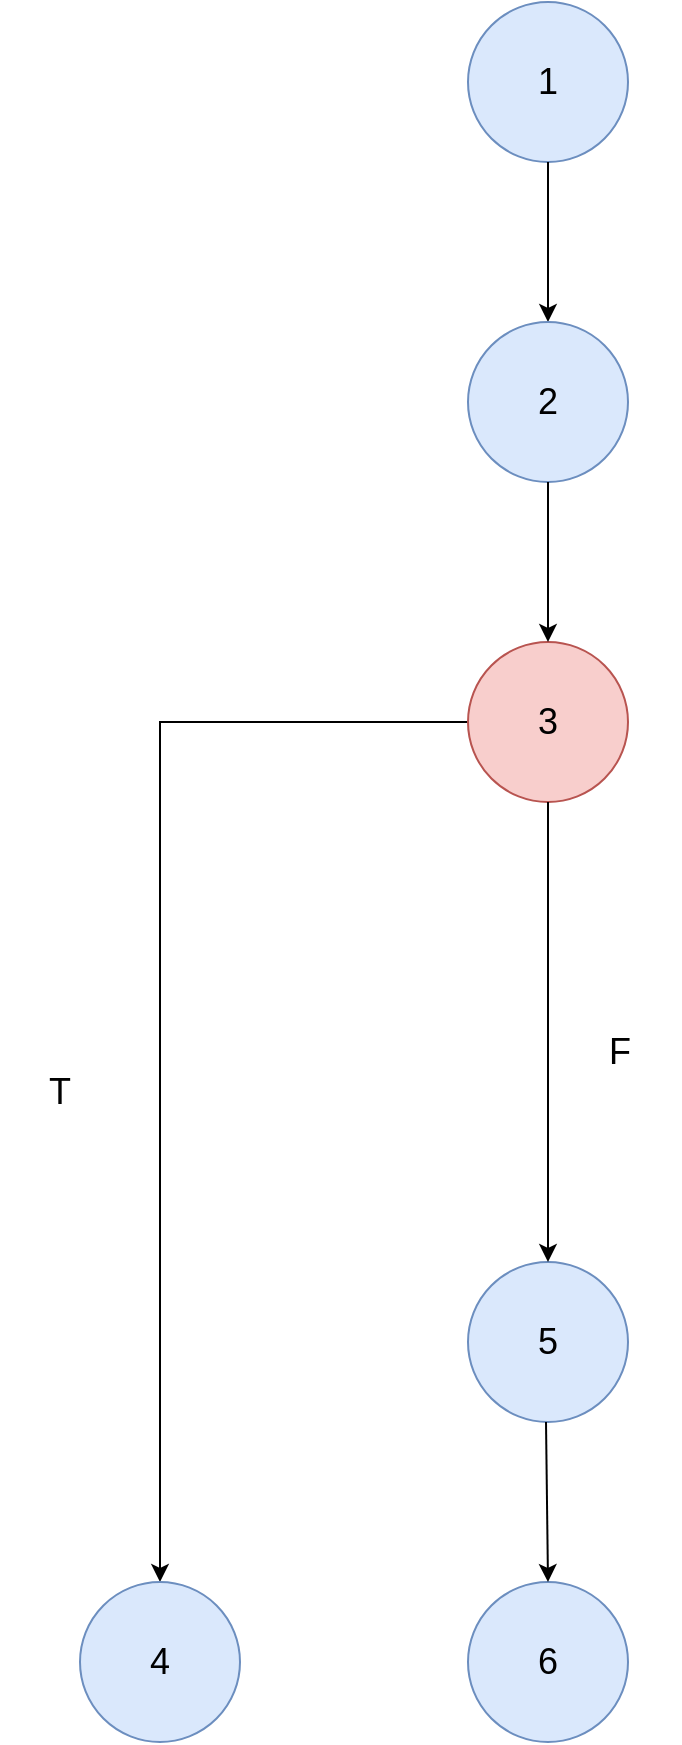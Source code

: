 <mxfile version="23.0.1" type="device">
  <diagram name="Página-1" id="woe1jASIoxaOvXcXB1i5">
    <mxGraphModel dx="2049" dy="1114" grid="1" gridSize="10" guides="1" tooltips="1" connect="1" arrows="1" fold="1" page="1" pageScale="1" pageWidth="827" pageHeight="1169" math="0" shadow="0">
      <root>
        <mxCell id="0" />
        <mxCell id="1" parent="0" />
        <mxCell id="FIlemWPqKQ1D9aL5lVVO-9" value="" style="endArrow=classic;html=1;rounded=0;exitX=0;exitY=0.5;exitDx=0;exitDy=0;entryX=0.5;entryY=0;entryDx=0;entryDy=0;" edge="1" parent="1" source="FIlemWPqKQ1D9aL5lVVO-4" target="FIlemWPqKQ1D9aL5lVVO-5">
          <mxGeometry width="50" height="50" relative="1" as="geometry">
            <mxPoint x="414" y="510" as="sourcePoint" />
            <mxPoint x="414" y="590" as="targetPoint" />
            <Array as="points">
              <mxPoint x="220" y="470" />
            </Array>
          </mxGeometry>
        </mxCell>
        <mxCell id="FIlemWPqKQ1D9aL5lVVO-1" value="&lt;font style=&quot;font-size: 18px;&quot;&gt;1&lt;/font&gt;" style="ellipse;whiteSpace=wrap;html=1;aspect=fixed;fillColor=#dae8fc;strokeColor=#6c8ebf;" vertex="1" parent="1">
          <mxGeometry x="374" y="110" width="80" height="80" as="geometry" />
        </mxCell>
        <mxCell id="FIlemWPqKQ1D9aL5lVVO-2" value="" style="endArrow=classic;html=1;rounded=0;exitX=0.5;exitY=1;exitDx=0;exitDy=0;entryX=0.5;entryY=0;entryDx=0;entryDy=0;" edge="1" parent="1" source="FIlemWPqKQ1D9aL5lVVO-1" target="FIlemWPqKQ1D9aL5lVVO-3">
          <mxGeometry width="50" height="50" relative="1" as="geometry">
            <mxPoint x="500" y="460" as="sourcePoint" />
            <mxPoint x="414" y="270" as="targetPoint" />
          </mxGeometry>
        </mxCell>
        <mxCell id="FIlemWPqKQ1D9aL5lVVO-3" value="&lt;font style=&quot;font-size: 18px;&quot;&gt;2&lt;/font&gt;" style="ellipse;whiteSpace=wrap;html=1;aspect=fixed;fillColor=#dae8fc;strokeColor=#6c8ebf;" vertex="1" parent="1">
          <mxGeometry x="374" y="270" width="80" height="80" as="geometry" />
        </mxCell>
        <mxCell id="FIlemWPqKQ1D9aL5lVVO-4" value="&lt;font style=&quot;font-size: 18px;&quot;&gt;3&lt;/font&gt;" style="ellipse;whiteSpace=wrap;html=1;aspect=fixed;fillColor=#f8cecc;strokeColor=#b85450;" vertex="1" parent="1">
          <mxGeometry x="374" y="430" width="80" height="80" as="geometry" />
        </mxCell>
        <mxCell id="FIlemWPqKQ1D9aL5lVVO-5" value="&lt;font style=&quot;font-size: 18px;&quot;&gt;4&lt;/font&gt;" style="ellipse;whiteSpace=wrap;html=1;aspect=fixed;fillColor=#dae8fc;strokeColor=#6c8ebf;" vertex="1" parent="1">
          <mxGeometry x="180" y="900" width="80" height="80" as="geometry" />
        </mxCell>
        <mxCell id="FIlemWPqKQ1D9aL5lVVO-6" value="&lt;font style=&quot;font-size: 18px;&quot;&gt;5&lt;/font&gt;" style="ellipse;whiteSpace=wrap;html=1;aspect=fixed;fillColor=#dae8fc;strokeColor=#6c8ebf;" vertex="1" parent="1">
          <mxGeometry x="374" y="740" width="80" height="80" as="geometry" />
        </mxCell>
        <mxCell id="FIlemWPqKQ1D9aL5lVVO-7" value="&lt;font style=&quot;font-size: 18px;&quot;&gt;6&lt;/font&gt;" style="ellipse;whiteSpace=wrap;html=1;aspect=fixed;fillColor=#dae8fc;strokeColor=#6c8ebf;" vertex="1" parent="1">
          <mxGeometry x="374" y="900" width="80" height="80" as="geometry" />
        </mxCell>
        <mxCell id="FIlemWPqKQ1D9aL5lVVO-8" value="" style="endArrow=classic;html=1;rounded=0;exitX=0.5;exitY=1;exitDx=0;exitDy=0;entryX=0.5;entryY=0;entryDx=0;entryDy=0;" edge="1" parent="1">
          <mxGeometry width="50" height="50" relative="1" as="geometry">
            <mxPoint x="414" y="350" as="sourcePoint" />
            <mxPoint x="414" y="430" as="targetPoint" />
          </mxGeometry>
        </mxCell>
        <mxCell id="FIlemWPqKQ1D9aL5lVVO-10" value="" style="endArrow=classic;html=1;rounded=0;exitX=0.5;exitY=1;exitDx=0;exitDy=0;entryX=0.5;entryY=0;entryDx=0;entryDy=0;" edge="1" parent="1" source="FIlemWPqKQ1D9aL5lVVO-4">
          <mxGeometry width="50" height="50" relative="1" as="geometry">
            <mxPoint x="414" y="665" as="sourcePoint" />
            <mxPoint x="414" y="740" as="targetPoint" />
          </mxGeometry>
        </mxCell>
        <mxCell id="FIlemWPqKQ1D9aL5lVVO-11" value="" style="endArrow=classic;html=1;rounded=0;exitX=0.5;exitY=1;exitDx=0;exitDy=0;entryX=0.5;entryY=0;entryDx=0;entryDy=0;" edge="1" parent="1" target="FIlemWPqKQ1D9aL5lVVO-7">
          <mxGeometry width="50" height="50" relative="1" as="geometry">
            <mxPoint x="413" y="820" as="sourcePoint" />
            <mxPoint x="413" y="895" as="targetPoint" />
          </mxGeometry>
        </mxCell>
        <mxCell id="FIlemWPqKQ1D9aL5lVVO-13" value="&lt;font style=&quot;font-size: 18px;&quot;&gt;T&lt;/font&gt;" style="text;html=1;strokeColor=none;fillColor=none;align=center;verticalAlign=middle;whiteSpace=wrap;rounded=0;" vertex="1" parent="1">
          <mxGeometry x="140" y="640" width="60" height="30" as="geometry" />
        </mxCell>
        <mxCell id="FIlemWPqKQ1D9aL5lVVO-18" value="&lt;font style=&quot;font-size: 18px;&quot;&gt;F&lt;/font&gt;" style="text;html=1;strokeColor=none;fillColor=none;align=center;verticalAlign=middle;whiteSpace=wrap;rounded=0;" vertex="1" parent="1">
          <mxGeometry x="420" y="620" width="60" height="30" as="geometry" />
        </mxCell>
      </root>
    </mxGraphModel>
  </diagram>
</mxfile>
